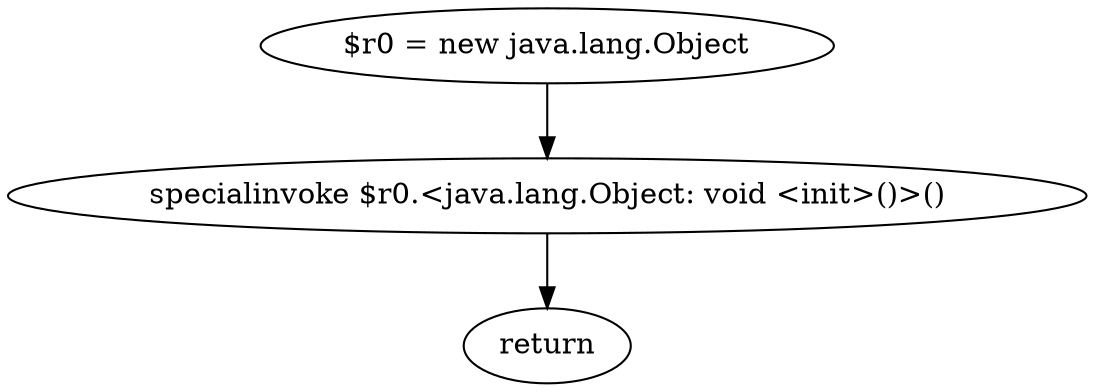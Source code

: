 digraph "unitGraph" {
    "$r0 = new java.lang.Object"
    "specialinvoke $r0.<java.lang.Object: void <init>()>()"
    "return"
    "$r0 = new java.lang.Object"->"specialinvoke $r0.<java.lang.Object: void <init>()>()";
    "specialinvoke $r0.<java.lang.Object: void <init>()>()"->"return";
}
